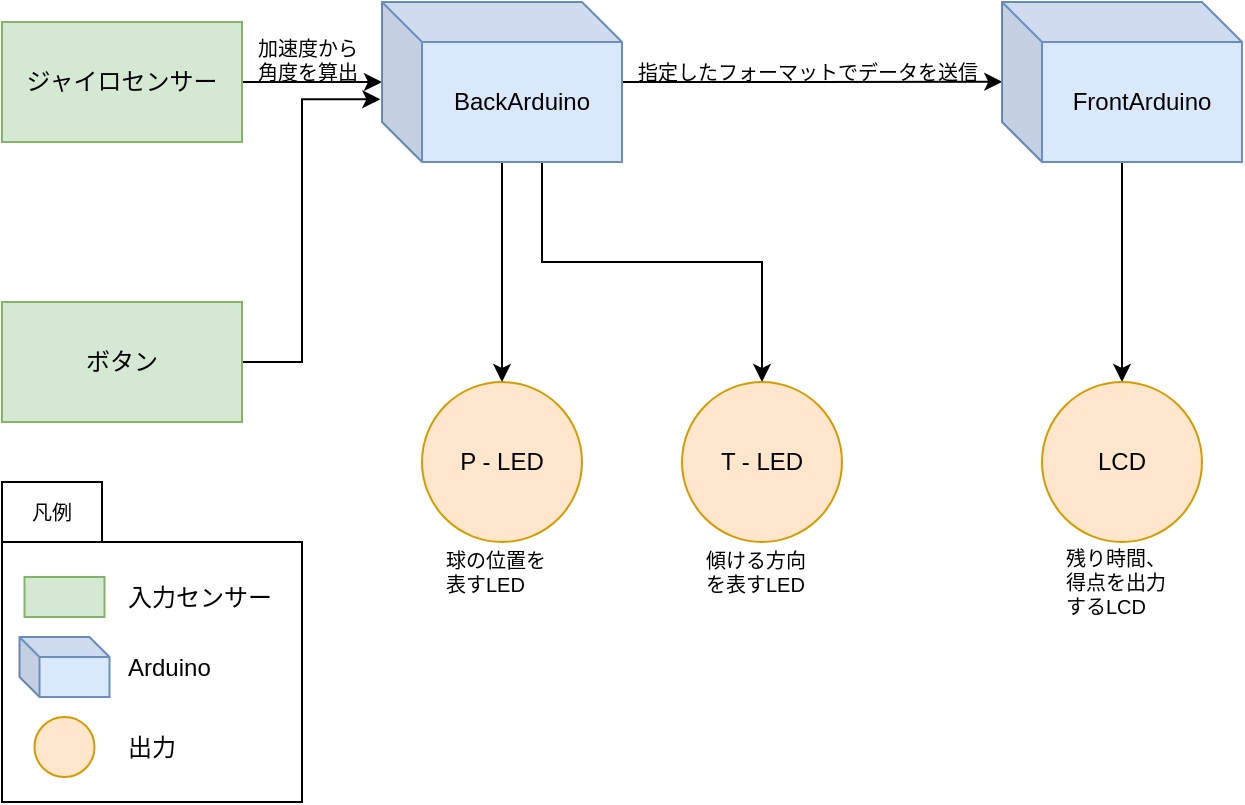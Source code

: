 <mxfile version="20.1.1" type="device"><diagram id="2S5248RB223ukNAoraUv" name="Page-1"><mxGraphModel dx="1005" dy="596" grid="1" gridSize="10" guides="1" tooltips="1" connect="1" arrows="1" fold="1" page="1" pageScale="1" pageWidth="827" pageHeight="1169" math="0" shadow="0"><root><mxCell id="0"/><mxCell id="1" parent="0"/><mxCell id="rKNMU1bb-AKaBAHZ8Gv6-15" style="edgeStyle=orthogonalEdgeStyle;rounded=0;orthogonalLoop=1;jettySize=auto;html=1;" edge="1" parent="1" source="rKNMU1bb-AKaBAHZ8Gv6-1" target="rKNMU1bb-AKaBAHZ8Gv6-4"><mxGeometry relative="1" as="geometry"/></mxCell><mxCell id="rKNMU1bb-AKaBAHZ8Gv6-1" value="ジャイロセンサー" style="rounded=0;whiteSpace=wrap;html=1;fillColor=#d5e8d4;strokeColor=#82b366;" vertex="1" parent="1"><mxGeometry x="10" y="20" width="120" height="60" as="geometry"/></mxCell><mxCell id="rKNMU1bb-AKaBAHZ8Gv6-16" style="edgeStyle=orthogonalEdgeStyle;rounded=0;orthogonalLoop=1;jettySize=auto;html=1;" edge="1" parent="1" source="rKNMU1bb-AKaBAHZ8Gv6-4" target="rKNMU1bb-AKaBAHZ8Gv6-7"><mxGeometry relative="1" as="geometry"/></mxCell><mxCell id="rKNMU1bb-AKaBAHZ8Gv6-19" style="edgeStyle=orthogonalEdgeStyle;rounded=0;orthogonalLoop=1;jettySize=auto;html=1;entryX=0.5;entryY=0;entryDx=0;entryDy=0;" edge="1" parent="1" source="rKNMU1bb-AKaBAHZ8Gv6-4" target="rKNMU1bb-AKaBAHZ8Gv6-8"><mxGeometry relative="1" as="geometry"><Array as="points"><mxPoint x="280" y="140"/><mxPoint x="390" y="140"/></Array></mxGeometry></mxCell><mxCell id="rKNMU1bb-AKaBAHZ8Gv6-20" style="edgeStyle=orthogonalEdgeStyle;rounded=0;orthogonalLoop=1;jettySize=auto;html=1;entryX=0.001;entryY=0.499;entryDx=0;entryDy=0;entryPerimeter=0;" edge="1" parent="1" source="rKNMU1bb-AKaBAHZ8Gv6-4" target="rKNMU1bb-AKaBAHZ8Gv6-5"><mxGeometry relative="1" as="geometry"/></mxCell><mxCell id="rKNMU1bb-AKaBAHZ8Gv6-4" value="BackArduino" style="shape=cube;whiteSpace=wrap;html=1;boundedLbl=1;backgroundOutline=1;darkOpacity=0.05;darkOpacity2=0.1;fillColor=#dae8fc;strokeColor=#6c8ebf;" vertex="1" parent="1"><mxGeometry x="200" y="10" width="120" height="80" as="geometry"/></mxCell><mxCell id="rKNMU1bb-AKaBAHZ8Gv6-22" style="edgeStyle=orthogonalEdgeStyle;rounded=0;orthogonalLoop=1;jettySize=auto;html=1;entryX=0.5;entryY=0;entryDx=0;entryDy=0;" edge="1" parent="1" source="rKNMU1bb-AKaBAHZ8Gv6-5" target="rKNMU1bb-AKaBAHZ8Gv6-21"><mxGeometry relative="1" as="geometry"/></mxCell><mxCell id="rKNMU1bb-AKaBAHZ8Gv6-5" value="FrontArduino" style="shape=cube;whiteSpace=wrap;html=1;boundedLbl=1;backgroundOutline=1;darkOpacity=0.05;darkOpacity2=0.1;fillColor=#dae8fc;strokeColor=#6c8ebf;" vertex="1" parent="1"><mxGeometry x="510" y="10" width="120" height="80" as="geometry"/></mxCell><mxCell id="rKNMU1bb-AKaBAHZ8Gv6-7" value="P - LED" style="ellipse;whiteSpace=wrap;html=1;aspect=fixed;fillColor=#ffe6cc;strokeColor=#d79b00;" vertex="1" parent="1"><mxGeometry x="220" y="200" width="80" height="80" as="geometry"/></mxCell><mxCell id="rKNMU1bb-AKaBAHZ8Gv6-8" value="T - LED" style="ellipse;whiteSpace=wrap;html=1;aspect=fixed;fillColor=#ffe6cc;strokeColor=#d79b00;" vertex="1" parent="1"><mxGeometry x="350" y="200" width="80" height="80" as="geometry"/></mxCell><mxCell id="rKNMU1bb-AKaBAHZ8Gv6-21" value="LCD" style="ellipse;whiteSpace=wrap;html=1;aspect=fixed;fillColor=#ffe6cc;strokeColor=#d79b00;" vertex="1" parent="1"><mxGeometry x="530" y="200" width="80" height="80" as="geometry"/></mxCell><mxCell id="rKNMU1bb-AKaBAHZ8Gv6-25" style="edgeStyle=orthogonalEdgeStyle;rounded=0;orthogonalLoop=1;jettySize=auto;html=1;entryX=-0.007;entryY=0.608;entryDx=0;entryDy=0;entryPerimeter=0;" edge="1" parent="1" source="rKNMU1bb-AKaBAHZ8Gv6-24" target="rKNMU1bb-AKaBAHZ8Gv6-4"><mxGeometry relative="1" as="geometry"><Array as="points"><mxPoint x="160" y="190"/><mxPoint x="160" y="59"/></Array></mxGeometry></mxCell><mxCell id="rKNMU1bb-AKaBAHZ8Gv6-24" value="ボタン" style="rounded=0;whiteSpace=wrap;html=1;fillColor=#d5e8d4;strokeColor=#82b366;" vertex="1" parent="1"><mxGeometry x="10" y="160" width="120" height="60" as="geometry"/></mxCell><mxCell id="rKNMU1bb-AKaBAHZ8Gv6-35" value="指定したフォーマットでデータを送信" style="text;html=1;strokeColor=none;fillColor=none;align=center;verticalAlign=middle;whiteSpace=wrap;rounded=0;fontSize=10;" vertex="1" parent="1"><mxGeometry x="308" y="30" width="210" height="30" as="geometry"/></mxCell><mxCell id="rKNMU1bb-AKaBAHZ8Gv6-36" value="加速度から角度を算出" style="text;html=1;strokeColor=none;fillColor=none;align=left;verticalAlign=middle;whiteSpace=wrap;rounded=0;fontSize=10;" vertex="1" parent="1"><mxGeometry x="136" y="24" width="60" height="30" as="geometry"/></mxCell><mxCell id="rKNMU1bb-AKaBAHZ8Gv6-37" value="球の位置を表すLED" style="text;html=1;strokeColor=none;fillColor=none;align=left;verticalAlign=middle;whiteSpace=wrap;rounded=0;fontSize=10;" vertex="1" parent="1"><mxGeometry x="230" y="280" width="60" height="30" as="geometry"/></mxCell><mxCell id="rKNMU1bb-AKaBAHZ8Gv6-39" value="傾ける方向を表すLED" style="text;html=1;strokeColor=none;fillColor=none;align=left;verticalAlign=middle;whiteSpace=wrap;rounded=0;fontSize=10;" vertex="1" parent="1"><mxGeometry x="360" y="280" width="60" height="30" as="geometry"/></mxCell><mxCell id="rKNMU1bb-AKaBAHZ8Gv6-40" value="残り時間、得点を出力するLCD" style="text;html=1;strokeColor=none;fillColor=none;align=left;verticalAlign=middle;whiteSpace=wrap;rounded=0;fontSize=10;" vertex="1" parent="1"><mxGeometry x="540" y="280" width="60" height="40" as="geometry"/></mxCell><mxCell id="rKNMU1bb-AKaBAHZ8Gv6-44" value="" style="group" vertex="1" connectable="0" parent="1"><mxGeometry x="10" y="250" width="151.25" height="160" as="geometry"/></mxCell><mxCell id="rKNMU1bb-AKaBAHZ8Gv6-33" value="" style="group" vertex="1" connectable="0" parent="rKNMU1bb-AKaBAHZ8Gv6-44"><mxGeometry y="30" width="151.25" height="130" as="geometry"/></mxCell><mxCell id="rKNMU1bb-AKaBAHZ8Gv6-32" value="" style="rounded=0;whiteSpace=wrap;html=1;" vertex="1" parent="rKNMU1bb-AKaBAHZ8Gv6-33"><mxGeometry width="150" height="130" as="geometry"/></mxCell><mxCell id="rKNMU1bb-AKaBAHZ8Gv6-26" value="" style="rounded=0;whiteSpace=wrap;html=1;fillColor=#d5e8d4;strokeColor=#82b366;" vertex="1" parent="rKNMU1bb-AKaBAHZ8Gv6-33"><mxGeometry x="11.25" y="17.5" width="40" height="20" as="geometry"/></mxCell><mxCell id="rKNMU1bb-AKaBAHZ8Gv6-27" value="入力センサー" style="text;html=1;strokeColor=none;fillColor=none;align=left;verticalAlign=middle;whiteSpace=wrap;rounded=0;" vertex="1" parent="rKNMU1bb-AKaBAHZ8Gv6-33"><mxGeometry x="61.25" y="12.5" width="90" height="30" as="geometry"/></mxCell><mxCell id="rKNMU1bb-AKaBAHZ8Gv6-28" value="" style="shape=cube;whiteSpace=wrap;html=1;boundedLbl=1;backgroundOutline=1;darkOpacity=0.05;darkOpacity2=0.1;size=10;fillColor=#dae8fc;strokeColor=#6c8ebf;" vertex="1" parent="rKNMU1bb-AKaBAHZ8Gv6-33"><mxGeometry x="8.75" y="47.5" width="45" height="30" as="geometry"/></mxCell><mxCell id="rKNMU1bb-AKaBAHZ8Gv6-29" value="Arduino" style="text;html=1;strokeColor=none;fillColor=none;align=left;verticalAlign=middle;whiteSpace=wrap;rounded=0;" vertex="1" parent="rKNMU1bb-AKaBAHZ8Gv6-33"><mxGeometry x="61.25" y="47.5" width="90" height="30" as="geometry"/></mxCell><mxCell id="rKNMU1bb-AKaBAHZ8Gv6-30" value="" style="ellipse;whiteSpace=wrap;html=1;aspect=fixed;fillColor=#ffe6cc;strokeColor=#d79b00;" vertex="1" parent="rKNMU1bb-AKaBAHZ8Gv6-33"><mxGeometry x="16.25" y="87.5" width="30" height="30" as="geometry"/></mxCell><mxCell id="rKNMU1bb-AKaBAHZ8Gv6-31" value="出力" style="text;html=1;strokeColor=none;fillColor=none;align=left;verticalAlign=middle;whiteSpace=wrap;rounded=0;" vertex="1" parent="rKNMU1bb-AKaBAHZ8Gv6-33"><mxGeometry x="61.25" y="87.5" width="90" height="30" as="geometry"/></mxCell><mxCell id="rKNMU1bb-AKaBAHZ8Gv6-43" value="凡例" style="rounded=0;whiteSpace=wrap;html=1;fontSize=10;" vertex="1" parent="rKNMU1bb-AKaBAHZ8Gv6-44"><mxGeometry width="50" height="30" as="geometry"/></mxCell></root></mxGraphModel></diagram></mxfile>